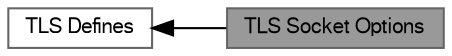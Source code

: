 digraph "TLS Socket Options"
{
 // LATEX_PDF_SIZE
  bgcolor="transparent";
  edge [fontname=FreeSans,fontsize=10,labelfontname=FreeSans,labelfontsize=10];
  node [fontname=FreeSans,fontsize=10,shape=box,height=0.2,width=0.4];
  rankdir=LR;
  Node1 [label="TLS Socket Options",height=0.2,width=0.4,color="gray40", fillcolor="grey60", style="filled", fontcolor="black",tooltip="The following list of macros are used to define SSL Socket options."];
  Node2 [label="TLS Defines",height=0.2,width=0.4,color="grey40", fillcolor="white", style="filled",URL="$group___t_l_s_defines.html",tooltip=" "];
  Node2->Node1 [shape=plaintext, dir="back", style="solid"];
}
